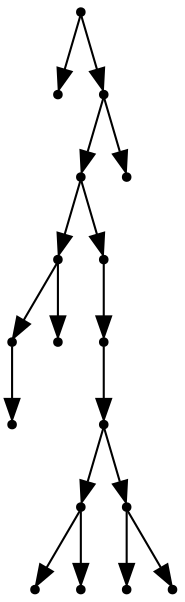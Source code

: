 digraph {
  17 [shape=point];
  0 [shape=point];
  16 [shape=point];
  14 [shape=point];
  4 [shape=point];
  2 [shape=point];
  1 [shape=point];
  3 [shape=point];
  13 [shape=point];
  12 [shape=point];
  11 [shape=point];
  7 [shape=point];
  5 [shape=point];
  6 [shape=point];
  10 [shape=point];
  8 [shape=point];
  9 [shape=point];
  15 [shape=point];
17 -> 0;
17 -> 16;
16 -> 14;
14 -> 4;
4 -> 2;
2 -> 1;
4 -> 3;
14 -> 13;
13 -> 12;
12 -> 11;
11 -> 7;
7 -> 5;
7 -> 6;
11 -> 10;
10 -> 8;
10 -> 9;
16 -> 15;
}
